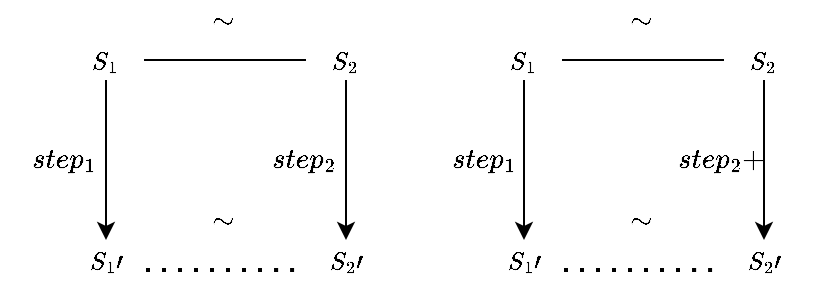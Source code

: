 <mxfile version="20.8.7" type="github">
  <diagram id="oqReTooRUuA69L6Tvc4Z" name="Page-1">
    <mxGraphModel dx="1052" dy="642" grid="1" gridSize="10" guides="1" tooltips="1" connect="1" arrows="1" fold="1" page="1" pageScale="1" pageWidth="827" pageHeight="1169" math="1" shadow="0">
      <root>
        <mxCell id="0" />
        <mxCell id="1" parent="0" />
        <mxCell id="6FfrE_JMvudf6pYXvR1P-4" value="" style="edgeStyle=orthogonalEdgeStyle;rounded=0;orthogonalLoop=1;jettySize=auto;html=1;" parent="1" source="6FfrE_JMvudf6pYXvR1P-1" target="6FfrE_JMvudf6pYXvR1P-3" edge="1">
          <mxGeometry relative="1" as="geometry" />
        </mxCell>
        <mxCell id="6FfrE_JMvudf6pYXvR1P-1" value="&lt;font face=&quot;Times New Roman&quot;&gt;$$S_1$$&lt;/font&gt;" style="text;html=1;strokeColor=none;fillColor=none;align=center;verticalAlign=middle;whiteSpace=wrap;rounded=0;" parent="1" vertex="1">
          <mxGeometry x="251" y="130" width="40" height="20" as="geometry" />
        </mxCell>
        <mxCell id="6FfrE_JMvudf6pYXvR1P-3" value="&lt;font face=&quot;Times New Roman&quot;&gt;$$S_1\prime$$&lt;/font&gt;" style="text;html=1;strokeColor=none;fillColor=none;align=center;verticalAlign=middle;whiteSpace=wrap;rounded=0;" parent="1" vertex="1">
          <mxGeometry x="251" y="230" width="40" height="20" as="geometry" />
        </mxCell>
        <mxCell id="6FfrE_JMvudf6pYXvR1P-8" value="" style="edgeStyle=orthogonalEdgeStyle;rounded=0;orthogonalLoop=1;jettySize=auto;html=1;" parent="1" source="6FfrE_JMvudf6pYXvR1P-5" target="6FfrE_JMvudf6pYXvR1P-7" edge="1">
          <mxGeometry relative="1" as="geometry" />
        </mxCell>
        <mxCell id="6FfrE_JMvudf6pYXvR1P-5" value="&lt;font face=&quot;Times New Roman&quot;&gt;$$S_2$$&lt;/font&gt;" style="text;html=1;strokeColor=none;fillColor=none;align=center;verticalAlign=middle;whiteSpace=wrap;rounded=0;" parent="1" vertex="1">
          <mxGeometry x="371" y="130" width="40" height="20" as="geometry" />
        </mxCell>
        <mxCell id="6FfrE_JMvudf6pYXvR1P-7" value="&lt;font face=&quot;Times New Roman&quot;&gt;$$S_2\prime$$&lt;/font&gt;" style="text;html=1;strokeColor=none;fillColor=none;align=center;verticalAlign=middle;whiteSpace=wrap;rounded=0;" parent="1" vertex="1">
          <mxGeometry x="371" y="230" width="40" height="20" as="geometry" />
        </mxCell>
        <mxCell id="6FfrE_JMvudf6pYXvR1P-9" value="" style="endArrow=none;dashed=1;html=1;dashPattern=1 3;strokeWidth=2;exitX=1;exitY=0.75;exitDx=0;exitDy=0;entryX=0;entryY=0.75;entryDx=0;entryDy=0;" parent="1" source="6FfrE_JMvudf6pYXvR1P-3" target="6FfrE_JMvudf6pYXvR1P-7" edge="1">
          <mxGeometry width="50" height="50" relative="1" as="geometry">
            <mxPoint x="440" y="260" as="sourcePoint" />
            <mxPoint x="490" y="210" as="targetPoint" />
            <Array as="points">
              <mxPoint x="360" y="245" />
            </Array>
          </mxGeometry>
        </mxCell>
        <mxCell id="6FfrE_JMvudf6pYXvR1P-10" value="$$step_1$$" style="text;html=1;strokeColor=none;fillColor=none;align=center;verticalAlign=middle;whiteSpace=wrap;rounded=0;" parent="1" vertex="1">
          <mxGeometry x="230" y="180" width="40" height="20" as="geometry" />
        </mxCell>
        <mxCell id="6FfrE_JMvudf6pYXvR1P-12" value="$$step_2$$" style="text;html=1;strokeColor=none;fillColor=none;align=center;verticalAlign=middle;whiteSpace=wrap;rounded=0;" parent="1" vertex="1">
          <mxGeometry x="350" y="180" width="40" height="20" as="geometry" />
        </mxCell>
        <mxCell id="6FfrE_JMvudf6pYXvR1P-13" value="$$\sim$$" style="text;html=1;strokeColor=none;fillColor=none;align=center;verticalAlign=middle;whiteSpace=wrap;rounded=0;" parent="1" vertex="1">
          <mxGeometry x="310" y="110" width="40" height="20" as="geometry" />
        </mxCell>
        <mxCell id="6FfrE_JMvudf6pYXvR1P-14" value="$$\sim$$" style="text;html=1;strokeColor=none;fillColor=none;align=center;verticalAlign=middle;whiteSpace=wrap;rounded=0;" parent="1" vertex="1">
          <mxGeometry x="310" y="210" width="40" height="20" as="geometry" />
        </mxCell>
        <mxCell id="-f8K65gNCovicVoB1r87-1" value="" style="endArrow=none;html=1;entryX=0;entryY=0.5;entryDx=0;entryDy=0;" parent="1" target="6FfrE_JMvudf6pYXvR1P-5" edge="1">
          <mxGeometry width="50" height="50" relative="1" as="geometry">
            <mxPoint x="290" y="140" as="sourcePoint" />
            <mxPoint x="430" y="190" as="targetPoint" />
          </mxGeometry>
        </mxCell>
        <mxCell id="P9CnJZUnmlMncqUkzxiU-13" value="" style="edgeStyle=orthogonalEdgeStyle;rounded=0;orthogonalLoop=1;jettySize=auto;html=1;" edge="1" parent="1" source="P9CnJZUnmlMncqUkzxiU-14" target="P9CnJZUnmlMncqUkzxiU-15">
          <mxGeometry relative="1" as="geometry" />
        </mxCell>
        <mxCell id="P9CnJZUnmlMncqUkzxiU-14" value="&lt;font face=&quot;Times New Roman&quot;&gt;$$S_1$$&lt;/font&gt;" style="text;html=1;strokeColor=none;fillColor=none;align=center;verticalAlign=middle;whiteSpace=wrap;rounded=0;" vertex="1" parent="1">
          <mxGeometry x="460" y="130" width="40" height="20" as="geometry" />
        </mxCell>
        <mxCell id="P9CnJZUnmlMncqUkzxiU-15" value="&lt;font face=&quot;Times New Roman&quot;&gt;$$S_1\prime$$&lt;/font&gt;" style="text;html=1;strokeColor=none;fillColor=none;align=center;verticalAlign=middle;whiteSpace=wrap;rounded=0;" vertex="1" parent="1">
          <mxGeometry x="460" y="230" width="40" height="20" as="geometry" />
        </mxCell>
        <mxCell id="P9CnJZUnmlMncqUkzxiU-16" value="" style="edgeStyle=orthogonalEdgeStyle;rounded=0;orthogonalLoop=1;jettySize=auto;html=1;" edge="1" parent="1" source="P9CnJZUnmlMncqUkzxiU-17" target="P9CnJZUnmlMncqUkzxiU-18">
          <mxGeometry relative="1" as="geometry" />
        </mxCell>
        <mxCell id="P9CnJZUnmlMncqUkzxiU-17" value="&lt;font face=&quot;Times New Roman&quot;&gt;$$S_2$$&lt;/font&gt;" style="text;html=1;strokeColor=none;fillColor=none;align=center;verticalAlign=middle;whiteSpace=wrap;rounded=0;" vertex="1" parent="1">
          <mxGeometry x="580" y="130" width="40" height="20" as="geometry" />
        </mxCell>
        <mxCell id="P9CnJZUnmlMncqUkzxiU-18" value="&lt;font face=&quot;Times New Roman&quot;&gt;$$S_2\prime$$&lt;/font&gt;" style="text;html=1;strokeColor=none;fillColor=none;align=center;verticalAlign=middle;whiteSpace=wrap;rounded=0;" vertex="1" parent="1">
          <mxGeometry x="580" y="230" width="40" height="20" as="geometry" />
        </mxCell>
        <mxCell id="P9CnJZUnmlMncqUkzxiU-19" value="" style="endArrow=none;dashed=1;html=1;dashPattern=1 3;strokeWidth=2;exitX=1;exitY=0.75;exitDx=0;exitDy=0;entryX=0;entryY=0.75;entryDx=0;entryDy=0;" edge="1" parent="1" source="P9CnJZUnmlMncqUkzxiU-15" target="P9CnJZUnmlMncqUkzxiU-18">
          <mxGeometry width="50" height="50" relative="1" as="geometry">
            <mxPoint x="649" y="260" as="sourcePoint" />
            <mxPoint x="699" y="210" as="targetPoint" />
            <Array as="points">
              <mxPoint x="569" y="245" />
            </Array>
          </mxGeometry>
        </mxCell>
        <mxCell id="P9CnJZUnmlMncqUkzxiU-20" value="$$step_1$$" style="text;html=1;strokeColor=none;fillColor=none;align=center;verticalAlign=middle;whiteSpace=wrap;rounded=0;" vertex="1" parent="1">
          <mxGeometry x="440" y="180" width="40" height="20" as="geometry" />
        </mxCell>
        <mxCell id="P9CnJZUnmlMncqUkzxiU-21" value="$$step_2+$$" style="text;html=1;strokeColor=none;fillColor=none;align=center;verticalAlign=middle;whiteSpace=wrap;rounded=0;" vertex="1" parent="1">
          <mxGeometry x="559" y="180" width="40" height="20" as="geometry" />
        </mxCell>
        <mxCell id="P9CnJZUnmlMncqUkzxiU-22" value="$$\sim$$" style="text;html=1;strokeColor=none;fillColor=none;align=center;verticalAlign=middle;whiteSpace=wrap;rounded=0;" vertex="1" parent="1">
          <mxGeometry x="519" y="110" width="40" height="20" as="geometry" />
        </mxCell>
        <mxCell id="P9CnJZUnmlMncqUkzxiU-23" value="$$\sim$$" style="text;html=1;strokeColor=none;fillColor=none;align=center;verticalAlign=middle;whiteSpace=wrap;rounded=0;" vertex="1" parent="1">
          <mxGeometry x="519" y="210" width="40" height="20" as="geometry" />
        </mxCell>
        <mxCell id="P9CnJZUnmlMncqUkzxiU-24" value="" style="endArrow=none;html=1;entryX=0;entryY=0.5;entryDx=0;entryDy=0;" edge="1" parent="1" target="P9CnJZUnmlMncqUkzxiU-17">
          <mxGeometry width="50" height="50" relative="1" as="geometry">
            <mxPoint x="499" y="140" as="sourcePoint" />
            <mxPoint x="639" y="190" as="targetPoint" />
          </mxGeometry>
        </mxCell>
      </root>
    </mxGraphModel>
  </diagram>
</mxfile>
